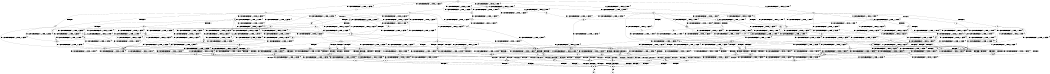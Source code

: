 digraph BCG {
size = "7, 10.5";
center = TRUE;
node [shape = circle];
0 [peripheries = 2];
0 -> 1 [label = "EX !0 !ATOMIC_EXCH_BRANCH (1, +1, TRUE, +1, 1, FALSE) !{}"];
0 -> 2 [label = "EX !2 !ATOMIC_EXCH_BRANCH (1, +1, TRUE, +0, 3, TRUE) !{}"];
0 -> 3 [label = "EX !1 !ATOMIC_EXCH_BRANCH (1, +0, TRUE, +0, 1, TRUE) !{}"];
0 -> 4 [label = "EX !0 !ATOMIC_EXCH_BRANCH (1, +1, TRUE, +1, 1, FALSE) !{}"];
0 -> 5 [label = "EX !2 !ATOMIC_EXCH_BRANCH (1, +1, TRUE, +0, 3, TRUE) !{}"];
0 -> 6 [label = "EX !1 !ATOMIC_EXCH_BRANCH (1, +0, TRUE, +0, 1, TRUE) !{}"];
1 -> 7 [label = "EX !2 !ATOMIC_EXCH_BRANCH (1, +1, TRUE, +0, 3, FALSE) !{}"];
2 -> 8 [label = "EX !0 !ATOMIC_EXCH_BRANCH (1, +1, TRUE, +1, 1, TRUE) !{}"];
3 -> 9 [label = "EX !0 !ATOMIC_EXCH_BRANCH (1, +1, TRUE, +1, 1, FALSE) !{}"];
4 -> 7 [label = "EX !2 !ATOMIC_EXCH_BRANCH (1, +1, TRUE, +0, 3, FALSE) !{}"];
4 -> 10 [label = "EX !1 !ATOMIC_EXCH_BRANCH (1, +0, TRUE, +0, 1, FALSE) !{}"];
4 -> 11 [label = "TERMINATE !0"];
4 -> 12 [label = "EX !2 !ATOMIC_EXCH_BRANCH (1, +1, TRUE, +0, 3, FALSE) !{}"];
4 -> 13 [label = "EX !1 !ATOMIC_EXCH_BRANCH (1, +0, TRUE, +0, 1, FALSE) !{}"];
4 -> 14 [label = "TERMINATE !0"];
5 -> 8 [label = "EX !0 !ATOMIC_EXCH_BRANCH (1, +1, TRUE, +1, 1, TRUE) !{}"];
5 -> 15 [label = "EX !1 !ATOMIC_EXCH_BRANCH (1, +0, TRUE, +0, 1, FALSE) !{}"];
5 -> 16 [label = "TERMINATE !2"];
5 -> 17 [label = "EX !0 !ATOMIC_EXCH_BRANCH (1, +1, TRUE, +1, 1, TRUE) !{}"];
5 -> 18 [label = "EX !1 !ATOMIC_EXCH_BRANCH (1, +0, TRUE, +0, 1, FALSE) !{}"];
5 -> 19 [label = "TERMINATE !2"];
6 -> 3 [label = "EX !1 !ATOMIC_EXCH_BRANCH (1, +0, TRUE, +0, 1, TRUE) !{}"];
6 -> 9 [label = "EX !0 !ATOMIC_EXCH_BRANCH (1, +1, TRUE, +1, 1, FALSE) !{}"];
6 -> 20 [label = "EX !2 !ATOMIC_EXCH_BRANCH (1, +1, TRUE, +0, 3, TRUE) !{}"];
6 -> 6 [label = "EX !1 !ATOMIC_EXCH_BRANCH (1, +0, TRUE, +0, 1, TRUE) !{}"];
6 -> 21 [label = "EX !0 !ATOMIC_EXCH_BRANCH (1, +1, TRUE, +1, 1, FALSE) !{}"];
6 -> 22 [label = "EX !2 !ATOMIC_EXCH_BRANCH (1, +1, TRUE, +0, 3, TRUE) !{}"];
7 -> 23 [label = "EX !1 !ATOMIC_EXCH_BRANCH (1, +0, TRUE, +0, 1, FALSE) !{}"];
8 -> 24 [label = "EX !1 !ATOMIC_EXCH_BRANCH (1, +0, TRUE, +0, 1, FALSE) !{}"];
9 -> 10 [label = "EX !1 !ATOMIC_EXCH_BRANCH (1, +0, TRUE, +0, 1, FALSE) !{}"];
10 -> 25 [label = "EX !2 !ATOMIC_EXCH_BRANCH (1, +1, TRUE, +0, 3, TRUE) !{}"];
11 -> 26 [label = "EX !2 !ATOMIC_EXCH_BRANCH (1, +1, TRUE, +0, 3, FALSE) !{}"];
12 -> 7 [label = "EX !2 !ATOMIC_EXCH_BRANCH (1, +1, TRUE, +1, 2, TRUE) !{}"];
12 -> 23 [label = "EX !1 !ATOMIC_EXCH_BRANCH (1, +0, TRUE, +0, 1, FALSE) !{}"];
12 -> 27 [label = "TERMINATE !0"];
12 -> 12 [label = "EX !2 !ATOMIC_EXCH_BRANCH (1, +1, TRUE, +1, 2, TRUE) !{}"];
12 -> 28 [label = "EX !1 !ATOMIC_EXCH_BRANCH (1, +0, TRUE, +0, 1, FALSE) !{}"];
12 -> 29 [label = "TERMINATE !0"];
13 -> 25 [label = "EX !2 !ATOMIC_EXCH_BRANCH (1, +1, TRUE, +0, 3, TRUE) !{}"];
13 -> 30 [label = "TERMINATE !0"];
13 -> 31 [label = "TERMINATE !1"];
13 -> 32 [label = "EX !2 !ATOMIC_EXCH_BRANCH (1, +1, TRUE, +0, 3, TRUE) !{}"];
13 -> 33 [label = "TERMINATE !0"];
13 -> 34 [label = "TERMINATE !1"];
14 -> 26 [label = "EX !2 !ATOMIC_EXCH_BRANCH (1, +1, TRUE, +0, 3, FALSE) !{}"];
14 -> 35 [label = "EX !1 !ATOMIC_EXCH_BRANCH (1, +0, TRUE, +0, 1, FALSE) !{}"];
14 -> 36 [label = "EX !2 !ATOMIC_EXCH_BRANCH (1, +1, TRUE, +0, 3, FALSE) !{}"];
14 -> 37 [label = "EX !1 !ATOMIC_EXCH_BRANCH (1, +0, TRUE, +0, 1, FALSE) !{}"];
15 -> 25 [label = "EX !0 !ATOMIC_EXCH_BRANCH (1, +1, TRUE, +1, 1, FALSE) !{}"];
16 -> 38 [label = "EX !0 !ATOMIC_EXCH_BRANCH (1, +1, TRUE, +1, 1, TRUE) !{}"];
17 -> 8 [label = "EX !0 !ATOMIC_EXCH_BRANCH (1, +1, TRUE, +1, 1, TRUE) !{}"];
17 -> 24 [label = "EX !1 !ATOMIC_EXCH_BRANCH (1, +0, TRUE, +0, 1, FALSE) !{}"];
17 -> 39 [label = "TERMINATE !2"];
17 -> 17 [label = "EX !0 !ATOMIC_EXCH_BRANCH (1, +1, TRUE, +1, 1, TRUE) !{}"];
17 -> 40 [label = "EX !1 !ATOMIC_EXCH_BRANCH (1, +0, TRUE, +0, 1, FALSE) !{}"];
17 -> 41 [label = "TERMINATE !2"];
18 -> 25 [label = "EX !0 !ATOMIC_EXCH_BRANCH (1, +1, TRUE, +1, 1, FALSE) !{}"];
18 -> 42 [label = "TERMINATE !2"];
18 -> 43 [label = "TERMINATE !1"];
18 -> 32 [label = "EX !0 !ATOMIC_EXCH_BRANCH (1, +1, TRUE, +1, 1, FALSE) !{}"];
18 -> 44 [label = "TERMINATE !2"];
18 -> 45 [label = "TERMINATE !1"];
19 -> 38 [label = "EX !0 !ATOMIC_EXCH_BRANCH (1, +1, TRUE, +1, 1, TRUE) !{}"];
19 -> 46 [label = "EX !1 !ATOMIC_EXCH_BRANCH (1, +0, TRUE, +0, 1, FALSE) !{}"];
19 -> 47 [label = "EX !0 !ATOMIC_EXCH_BRANCH (1, +1, TRUE, +1, 1, TRUE) !{}"];
19 -> 48 [label = "EX !1 !ATOMIC_EXCH_BRANCH (1, +0, TRUE, +0, 1, FALSE) !{}"];
20 -> 15 [label = "EX !1 !ATOMIC_EXCH_BRANCH (1, +0, TRUE, +0, 1, FALSE) !{}"];
21 -> 10 [label = "EX !1 !ATOMIC_EXCH_BRANCH (1, +0, TRUE, +0, 1, FALSE) !{}"];
21 -> 49 [label = "EX !2 !ATOMIC_EXCH_BRANCH (1, +1, TRUE, +0, 3, FALSE) !{}"];
21 -> 50 [label = "TERMINATE !0"];
21 -> 13 [label = "EX !1 !ATOMIC_EXCH_BRANCH (1, +0, TRUE, +0, 1, FALSE) !{}"];
21 -> 51 [label = "EX !2 !ATOMIC_EXCH_BRANCH (1, +1, TRUE, +0, 3, FALSE) !{}"];
21 -> 52 [label = "TERMINATE !0"];
22 -> 15 [label = "EX !1 !ATOMIC_EXCH_BRANCH (1, +0, TRUE, +0, 1, FALSE) !{}"];
22 -> 53 [label = "EX !0 !ATOMIC_EXCH_BRANCH (1, +1, TRUE, +1, 1, TRUE) !{}"];
22 -> 54 [label = "TERMINATE !2"];
22 -> 18 [label = "EX !1 !ATOMIC_EXCH_BRANCH (1, +0, TRUE, +0, 1, FALSE) !{}"];
22 -> 55 [label = "EX !0 !ATOMIC_EXCH_BRANCH (1, +1, TRUE, +1, 1, TRUE) !{}"];
22 -> 56 [label = "TERMINATE !2"];
23 -> 25 [label = "EX !2 !ATOMIC_EXCH_BRANCH (1, +1, TRUE, +1, 2, FALSE) !{}"];
24 -> 25 [label = "EX !0 !ATOMIC_EXCH_BRANCH (1, +1, TRUE, +1, 1, FALSE) !{}"];
25 -> 57 [label = "TERMINATE !0"];
26 -> 58 [label = "EX !1 !ATOMIC_EXCH_BRANCH (1, +0, TRUE, +0, 1, FALSE) !{}"];
27 -> 58 [label = "EX !1 !ATOMIC_EXCH_BRANCH (1, +0, TRUE, +0, 1, FALSE) !{}"];
28 -> 25 [label = "EX !2 !ATOMIC_EXCH_BRANCH (1, +1, TRUE, +1, 2, FALSE) !{}"];
28 -> 59 [label = "TERMINATE !0"];
28 -> 60 [label = "TERMINATE !1"];
28 -> 32 [label = "EX !2 !ATOMIC_EXCH_BRANCH (1, +1, TRUE, +1, 2, FALSE) !{}"];
28 -> 61 [label = "TERMINATE !0"];
28 -> 62 [label = "TERMINATE !1"];
29 -> 58 [label = "EX !1 !ATOMIC_EXCH_BRANCH (1, +0, TRUE, +0, 1, FALSE) !{}"];
29 -> 26 [label = "EX !2 !ATOMIC_EXCH_BRANCH (1, +1, TRUE, +1, 2, TRUE) !{}"];
29 -> 63 [label = "EX !1 !ATOMIC_EXCH_BRANCH (1, +0, TRUE, +0, 1, FALSE) !{}"];
29 -> 36 [label = "EX !2 !ATOMIC_EXCH_BRANCH (1, +1, TRUE, +1, 2, TRUE) !{}"];
30 -> 64 [label = "EX !2 !ATOMIC_EXCH_BRANCH (1, +1, TRUE, +0, 3, TRUE) !{}"];
31 -> 65 [label = "EX !2 !ATOMIC_EXCH_BRANCH (1, +1, TRUE, +0, 3, TRUE) !{}"];
32 -> 57 [label = "TERMINATE !0"];
32 -> 66 [label = "TERMINATE !2"];
32 -> 67 [label = "TERMINATE !1"];
32 -> 68 [label = "TERMINATE !0"];
32 -> 69 [label = "TERMINATE !2"];
32 -> 70 [label = "TERMINATE !1"];
33 -> 64 [label = "EX !2 !ATOMIC_EXCH_BRANCH (1, +1, TRUE, +0, 3, TRUE) !{}"];
33 -> 71 [label = "TERMINATE !1"];
33 -> 72 [label = "EX !2 !ATOMIC_EXCH_BRANCH (1, +1, TRUE, +0, 3, TRUE) !{}"];
33 -> 73 [label = "TERMINATE !1"];
34 -> 65 [label = "EX !2 !ATOMIC_EXCH_BRANCH (1, +1, TRUE, +0, 3, TRUE) !{}"];
34 -> 71 [label = "TERMINATE !0"];
34 -> 74 [label = "EX !2 !ATOMIC_EXCH_BRANCH (1, +1, TRUE, +0, 3, TRUE) !{}"];
34 -> 73 [label = "TERMINATE !0"];
35 -> 64 [label = "EX !2 !ATOMIC_EXCH_BRANCH (1, +1, TRUE, +0, 3, TRUE) !{}"];
36 -> 26 [label = "EX !2 !ATOMIC_EXCH_BRANCH (1, +1, TRUE, +1, 2, TRUE) !{}"];
36 -> 58 [label = "EX !1 !ATOMIC_EXCH_BRANCH (1, +0, TRUE, +0, 1, FALSE) !{}"];
36 -> 36 [label = "EX !2 !ATOMIC_EXCH_BRANCH (1, +1, TRUE, +1, 2, TRUE) !{}"];
36 -> 63 [label = "EX !1 !ATOMIC_EXCH_BRANCH (1, +0, TRUE, +0, 1, FALSE) !{}"];
37 -> 64 [label = "EX !2 !ATOMIC_EXCH_BRANCH (1, +1, TRUE, +0, 3, TRUE) !{}"];
37 -> 71 [label = "TERMINATE !1"];
37 -> 72 [label = "EX !2 !ATOMIC_EXCH_BRANCH (1, +1, TRUE, +0, 3, TRUE) !{}"];
37 -> 73 [label = "TERMINATE !1"];
38 -> 75 [label = "EX !1 !ATOMIC_EXCH_BRANCH (1, +0, TRUE, +0, 1, FALSE) !{}"];
39 -> 75 [label = "EX !1 !ATOMIC_EXCH_BRANCH (1, +0, TRUE, +0, 1, FALSE) !{}"];
40 -> 25 [label = "EX !0 !ATOMIC_EXCH_BRANCH (1, +1, TRUE, +1, 1, FALSE) !{}"];
40 -> 76 [label = "TERMINATE !2"];
40 -> 77 [label = "TERMINATE !1"];
40 -> 32 [label = "EX !0 !ATOMIC_EXCH_BRANCH (1, +1, TRUE, +1, 1, FALSE) !{}"];
40 -> 78 [label = "TERMINATE !2"];
40 -> 79 [label = "TERMINATE !1"];
41 -> 75 [label = "EX !1 !ATOMIC_EXCH_BRANCH (1, +0, TRUE, +0, 1, FALSE) !{}"];
41 -> 38 [label = "EX !0 !ATOMIC_EXCH_BRANCH (1, +1, TRUE, +1, 1, TRUE) !{}"];
41 -> 80 [label = "EX !1 !ATOMIC_EXCH_BRANCH (1, +0, TRUE, +0, 1, FALSE) !{}"];
41 -> 47 [label = "EX !0 !ATOMIC_EXCH_BRANCH (1, +1, TRUE, +1, 1, TRUE) !{}"];
42 -> 81 [label = "EX !0 !ATOMIC_EXCH_BRANCH (1, +1, TRUE, +1, 1, FALSE) !{}"];
43 -> 65 [label = "EX !0 !ATOMIC_EXCH_BRANCH (1, +1, TRUE, +1, 1, FALSE) !{}"];
44 -> 81 [label = "EX !0 !ATOMIC_EXCH_BRANCH (1, +1, TRUE, +1, 1, FALSE) !{}"];
44 -> 82 [label = "TERMINATE !1"];
44 -> 83 [label = "EX !0 !ATOMIC_EXCH_BRANCH (1, +1, TRUE, +1, 1, FALSE) !{}"];
44 -> 84 [label = "TERMINATE !1"];
45 -> 65 [label = "EX !0 !ATOMIC_EXCH_BRANCH (1, +1, TRUE, +1, 1, FALSE) !{}"];
45 -> 82 [label = "TERMINATE !2"];
45 -> 74 [label = "EX !0 !ATOMIC_EXCH_BRANCH (1, +1, TRUE, +1, 1, FALSE) !{}"];
45 -> 84 [label = "TERMINATE !2"];
46 -> 81 [label = "EX !0 !ATOMIC_EXCH_BRANCH (1, +1, TRUE, +1, 1, FALSE) !{}"];
47 -> 38 [label = "EX !0 !ATOMIC_EXCH_BRANCH (1, +1, TRUE, +1, 1, TRUE) !{}"];
47 -> 75 [label = "EX !1 !ATOMIC_EXCH_BRANCH (1, +0, TRUE, +0, 1, FALSE) !{}"];
47 -> 47 [label = "EX !0 !ATOMIC_EXCH_BRANCH (1, +1, TRUE, +1, 1, TRUE) !{}"];
47 -> 80 [label = "EX !1 !ATOMIC_EXCH_BRANCH (1, +0, TRUE, +0, 1, FALSE) !{}"];
48 -> 81 [label = "EX !0 !ATOMIC_EXCH_BRANCH (1, +1, TRUE, +1, 1, FALSE) !{}"];
48 -> 82 [label = "TERMINATE !1"];
48 -> 83 [label = "EX !0 !ATOMIC_EXCH_BRANCH (1, +1, TRUE, +1, 1, FALSE) !{}"];
48 -> 84 [label = "TERMINATE !1"];
49 -> 23 [label = "EX !1 !ATOMIC_EXCH_BRANCH (1, +0, TRUE, +0, 1, FALSE) !{}"];
50 -> 85 [label = "EX !2 !ATOMIC_EXCH_BRANCH (1, +1, TRUE, +0, 3, FALSE) !{}"];
51 -> 23 [label = "EX !1 !ATOMIC_EXCH_BRANCH (1, +0, TRUE, +0, 1, FALSE) !{}"];
51 -> 49 [label = "EX !2 !ATOMIC_EXCH_BRANCH (1, +1, TRUE, +1, 2, TRUE) !{}"];
51 -> 86 [label = "TERMINATE !0"];
51 -> 28 [label = "EX !1 !ATOMIC_EXCH_BRANCH (1, +0, TRUE, +0, 1, FALSE) !{}"];
51 -> 51 [label = "EX !2 !ATOMIC_EXCH_BRANCH (1, +1, TRUE, +1, 2, TRUE) !{}"];
51 -> 87 [label = "TERMINATE !0"];
52 -> 85 [label = "EX !2 !ATOMIC_EXCH_BRANCH (1, +1, TRUE, +0, 3, FALSE) !{}"];
52 -> 35 [label = "EX !1 !ATOMIC_EXCH_BRANCH (1, +0, TRUE, +0, 1, FALSE) !{}"];
52 -> 88 [label = "EX !2 !ATOMIC_EXCH_BRANCH (1, +1, TRUE, +0, 3, FALSE) !{}"];
52 -> 37 [label = "EX !1 !ATOMIC_EXCH_BRANCH (1, +0, TRUE, +0, 1, FALSE) !{}"];
53 -> 24 [label = "EX !1 !ATOMIC_EXCH_BRANCH (1, +0, TRUE, +0, 1, FALSE) !{}"];
54 -> 89 [label = "EX !0 !ATOMIC_EXCH_BRANCH (1, +1, TRUE, +1, 1, TRUE) !{}"];
55 -> 53 [label = "EX !0 !ATOMIC_EXCH_BRANCH (1, +1, TRUE, +1, 1, TRUE) !{}"];
55 -> 24 [label = "EX !1 !ATOMIC_EXCH_BRANCH (1, +0, TRUE, +0, 1, FALSE) !{}"];
55 -> 90 [label = "TERMINATE !2"];
55 -> 55 [label = "EX !0 !ATOMIC_EXCH_BRANCH (1, +1, TRUE, +1, 1, TRUE) !{}"];
55 -> 40 [label = "EX !1 !ATOMIC_EXCH_BRANCH (1, +0, TRUE, +0, 1, FALSE) !{}"];
55 -> 91 [label = "TERMINATE !2"];
56 -> 89 [label = "EX !0 !ATOMIC_EXCH_BRANCH (1, +1, TRUE, +1, 1, TRUE) !{}"];
56 -> 46 [label = "EX !1 !ATOMIC_EXCH_BRANCH (1, +0, TRUE, +0, 1, FALSE) !{}"];
56 -> 92 [label = "EX !0 !ATOMIC_EXCH_BRANCH (1, +1, TRUE, +1, 1, TRUE) !{}"];
56 -> 48 [label = "EX !1 !ATOMIC_EXCH_BRANCH (1, +0, TRUE, +0, 1, FALSE) !{}"];
57 -> 93 [label = "TERMINATE !2"];
58 -> 64 [label = "EX !2 !ATOMIC_EXCH_BRANCH (1, +1, TRUE, +1, 2, FALSE) !{}"];
59 -> 94 [label = "TERMINATE !1"];
60 -> 94 [label = "TERMINATE !0"];
61 -> 94 [label = "TERMINATE !1"];
61 -> 64 [label = "EX !2 !ATOMIC_EXCH_BRANCH (1, +1, TRUE, +1, 2, FALSE) !{}"];
61 -> 95 [label = "TERMINATE !1"];
61 -> 72 [label = "EX !2 !ATOMIC_EXCH_BRANCH (1, +1, TRUE, +1, 2, FALSE) !{}"];
62 -> 94 [label = "TERMINATE !0"];
62 -> 65 [label = "EX !2 !ATOMIC_EXCH_BRANCH (1, +1, TRUE, +1, 2, FALSE) !{}"];
62 -> 95 [label = "TERMINATE !0"];
62 -> 74 [label = "EX !2 !ATOMIC_EXCH_BRANCH (1, +1, TRUE, +1, 2, FALSE) !{}"];
63 -> 64 [label = "EX !2 !ATOMIC_EXCH_BRANCH (1, +1, TRUE, +1, 2, FALSE) !{}"];
63 -> 94 [label = "TERMINATE !1"];
63 -> 72 [label = "EX !2 !ATOMIC_EXCH_BRANCH (1, +1, TRUE, +1, 2, FALSE) !{}"];
63 -> 95 [label = "TERMINATE !1"];
64 -> 93 [label = "TERMINATE !2"];
65 -> 96 [label = "TERMINATE !0"];
66 -> 93 [label = "TERMINATE !0"];
67 -> 96 [label = "TERMINATE !0"];
68 -> 93 [label = "TERMINATE !2"];
68 -> 96 [label = "TERMINATE !1"];
68 -> 97 [label = "TERMINATE !2"];
68 -> 98 [label = "TERMINATE !1"];
69 -> 93 [label = "TERMINATE !0"];
69 -> 99 [label = "TERMINATE !1"];
69 -> 97 [label = "TERMINATE !0"];
69 -> 100 [label = "TERMINATE !1"];
70 -> 96 [label = "TERMINATE !0"];
70 -> 99 [label = "TERMINATE !2"];
70 -> 98 [label = "TERMINATE !0"];
70 -> 100 [label = "TERMINATE !2"];
71 -> 101 [label = "EX !2 !ATOMIC_EXCH_BRANCH (1, +1, TRUE, +0, 3, TRUE) !{}"];
72 -> 93 [label = "TERMINATE !2"];
72 -> 96 [label = "TERMINATE !1"];
72 -> 97 [label = "TERMINATE !2"];
72 -> 98 [label = "TERMINATE !1"];
73 -> 101 [label = "EX !2 !ATOMIC_EXCH_BRANCH (1, +1, TRUE, +0, 3, TRUE) !{}"];
73 -> 102 [label = "EX !2 !ATOMIC_EXCH_BRANCH (1, +1, TRUE, +0, 3, TRUE) !{}"];
74 -> 96 [label = "TERMINATE !0"];
74 -> 99 [label = "TERMINATE !2"];
74 -> 98 [label = "TERMINATE !0"];
74 -> 100 [label = "TERMINATE !2"];
75 -> 81 [label = "EX !0 !ATOMIC_EXCH_BRANCH (1, +1, TRUE, +1, 1, FALSE) !{}"];
76 -> 103 [label = "TERMINATE !1"];
77 -> 103 [label = "TERMINATE !2"];
78 -> 103 [label = "TERMINATE !1"];
78 -> 81 [label = "EX !0 !ATOMIC_EXCH_BRANCH (1, +1, TRUE, +1, 1, FALSE) !{}"];
78 -> 104 [label = "TERMINATE !1"];
78 -> 83 [label = "EX !0 !ATOMIC_EXCH_BRANCH (1, +1, TRUE, +1, 1, FALSE) !{}"];
79 -> 103 [label = "TERMINATE !2"];
79 -> 65 [label = "EX !0 !ATOMIC_EXCH_BRANCH (1, +1, TRUE, +1, 1, FALSE) !{}"];
79 -> 104 [label = "TERMINATE !2"];
79 -> 74 [label = "EX !0 !ATOMIC_EXCH_BRANCH (1, +1, TRUE, +1, 1, FALSE) !{}"];
80 -> 81 [label = "EX !0 !ATOMIC_EXCH_BRANCH (1, +1, TRUE, +1, 1, FALSE) !{}"];
80 -> 103 [label = "TERMINATE !1"];
80 -> 83 [label = "EX !0 !ATOMIC_EXCH_BRANCH (1, +1, TRUE, +1, 1, FALSE) !{}"];
80 -> 104 [label = "TERMINATE !1"];
81 -> 93 [label = "TERMINATE !0"];
82 -> 105 [label = "EX !0 !ATOMIC_EXCH_BRANCH (1, +1, TRUE, +1, 1, FALSE) !{}"];
83 -> 93 [label = "TERMINATE !0"];
83 -> 99 [label = "TERMINATE !1"];
83 -> 97 [label = "TERMINATE !0"];
83 -> 100 [label = "TERMINATE !1"];
84 -> 105 [label = "EX !0 !ATOMIC_EXCH_BRANCH (1, +1, TRUE, +1, 1, FALSE) !{}"];
84 -> 106 [label = "EX !0 !ATOMIC_EXCH_BRANCH (1, +1, TRUE, +1, 1, FALSE) !{}"];
85 -> 58 [label = "EX !1 !ATOMIC_EXCH_BRANCH (1, +0, TRUE, +0, 1, FALSE) !{}"];
86 -> 58 [label = "EX !1 !ATOMIC_EXCH_BRANCH (1, +0, TRUE, +0, 1, FALSE) !{}"];
87 -> 58 [label = "EX !1 !ATOMIC_EXCH_BRANCH (1, +0, TRUE, +0, 1, FALSE) !{}"];
87 -> 85 [label = "EX !2 !ATOMIC_EXCH_BRANCH (1, +1, TRUE, +1, 2, TRUE) !{}"];
87 -> 63 [label = "EX !1 !ATOMIC_EXCH_BRANCH (1, +0, TRUE, +0, 1, FALSE) !{}"];
87 -> 88 [label = "EX !2 !ATOMIC_EXCH_BRANCH (1, +1, TRUE, +1, 2, TRUE) !{}"];
88 -> 58 [label = "EX !1 !ATOMIC_EXCH_BRANCH (1, +0, TRUE, +0, 1, FALSE) !{}"];
88 -> 85 [label = "EX !2 !ATOMIC_EXCH_BRANCH (1, +1, TRUE, +1, 2, TRUE) !{}"];
88 -> 63 [label = "EX !1 !ATOMIC_EXCH_BRANCH (1, +0, TRUE, +0, 1, FALSE) !{}"];
88 -> 88 [label = "EX !2 !ATOMIC_EXCH_BRANCH (1, +1, TRUE, +1, 2, TRUE) !{}"];
89 -> 75 [label = "EX !1 !ATOMIC_EXCH_BRANCH (1, +0, TRUE, +0, 1, FALSE) !{}"];
90 -> 89 [label = "EX !0 !ATOMIC_EXCH_BRANCH (1, +1, TRUE, +1, 1, TRUE) !{}"];
91 -> 89 [label = "EX !0 !ATOMIC_EXCH_BRANCH (1, +1, TRUE, +1, 1, TRUE) !{}"];
91 -> 75 [label = "EX !1 !ATOMIC_EXCH_BRANCH (1, +0, TRUE, +0, 1, FALSE) !{}"];
91 -> 92 [label = "EX !0 !ATOMIC_EXCH_BRANCH (1, +1, TRUE, +1, 1, TRUE) !{}"];
91 -> 80 [label = "EX !1 !ATOMIC_EXCH_BRANCH (1, +0, TRUE, +0, 1, FALSE) !{}"];
92 -> 89 [label = "EX !0 !ATOMIC_EXCH_BRANCH (1, +1, TRUE, +1, 1, TRUE) !{}"];
92 -> 75 [label = "EX !1 !ATOMIC_EXCH_BRANCH (1, +0, TRUE, +0, 1, FALSE) !{}"];
92 -> 92 [label = "EX !0 !ATOMIC_EXCH_BRANCH (1, +1, TRUE, +1, 1, TRUE) !{}"];
92 -> 80 [label = "EX !1 !ATOMIC_EXCH_BRANCH (1, +0, TRUE, +0, 1, FALSE) !{}"];
93 -> 107 [label = "TERMINATE !1"];
94 -> 101 [label = "EX !2 !ATOMIC_EXCH_BRANCH (1, +1, TRUE, +1, 2, FALSE) !{}"];
95 -> 101 [label = "EX !2 !ATOMIC_EXCH_BRANCH (1, +1, TRUE, +1, 2, FALSE) !{}"];
95 -> 102 [label = "EX !2 !ATOMIC_EXCH_BRANCH (1, +1, TRUE, +1, 2, FALSE) !{}"];
96 -> 107 [label = "TERMINATE !2"];
97 -> 107 [label = "TERMINATE !1"];
97 -> 108 [label = "TERMINATE !1"];
98 -> 107 [label = "TERMINATE !2"];
98 -> 108 [label = "TERMINATE !2"];
99 -> 107 [label = "TERMINATE !0"];
100 -> 107 [label = "TERMINATE !0"];
100 -> 108 [label = "TERMINATE !0"];
101 -> 107 [label = "TERMINATE !2"];
102 -> 107 [label = "TERMINATE !2"];
102 -> 108 [label = "TERMINATE !2"];
103 -> 105 [label = "EX !0 !ATOMIC_EXCH_BRANCH (1, +1, TRUE, +1, 1, FALSE) !{}"];
104 -> 105 [label = "EX !0 !ATOMIC_EXCH_BRANCH (1, +1, TRUE, +1, 1, FALSE) !{}"];
104 -> 106 [label = "EX !0 !ATOMIC_EXCH_BRANCH (1, +1, TRUE, +1, 1, FALSE) !{}"];
105 -> 107 [label = "TERMINATE !0"];
106 -> 107 [label = "TERMINATE !0"];
106 -> 108 [label = "TERMINATE !0"];
107 -> 109 [label = "exit"];
108 -> 110 [label = "exit"];
}
